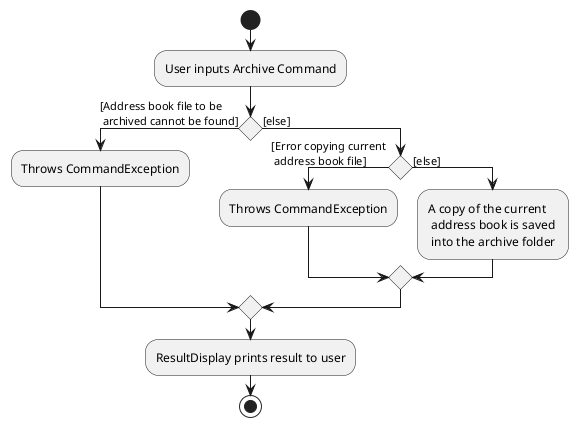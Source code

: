 @startuml
'https://plantuml.com/activity-diagram-beta

start

:User inputs Archive Command;

If () then ([Address book file to be \n archived cannot be found])
    :Throws CommandException;

    else ([else])


    If () then ([Error copying current \n address book file])
    :Throws CommandException;

    else ([else])
        :A copy of the current \n address book is saved \n into the archive folder;
        endif
    endif
    :ResultDisplay prints result to user;
stop

@enduml
